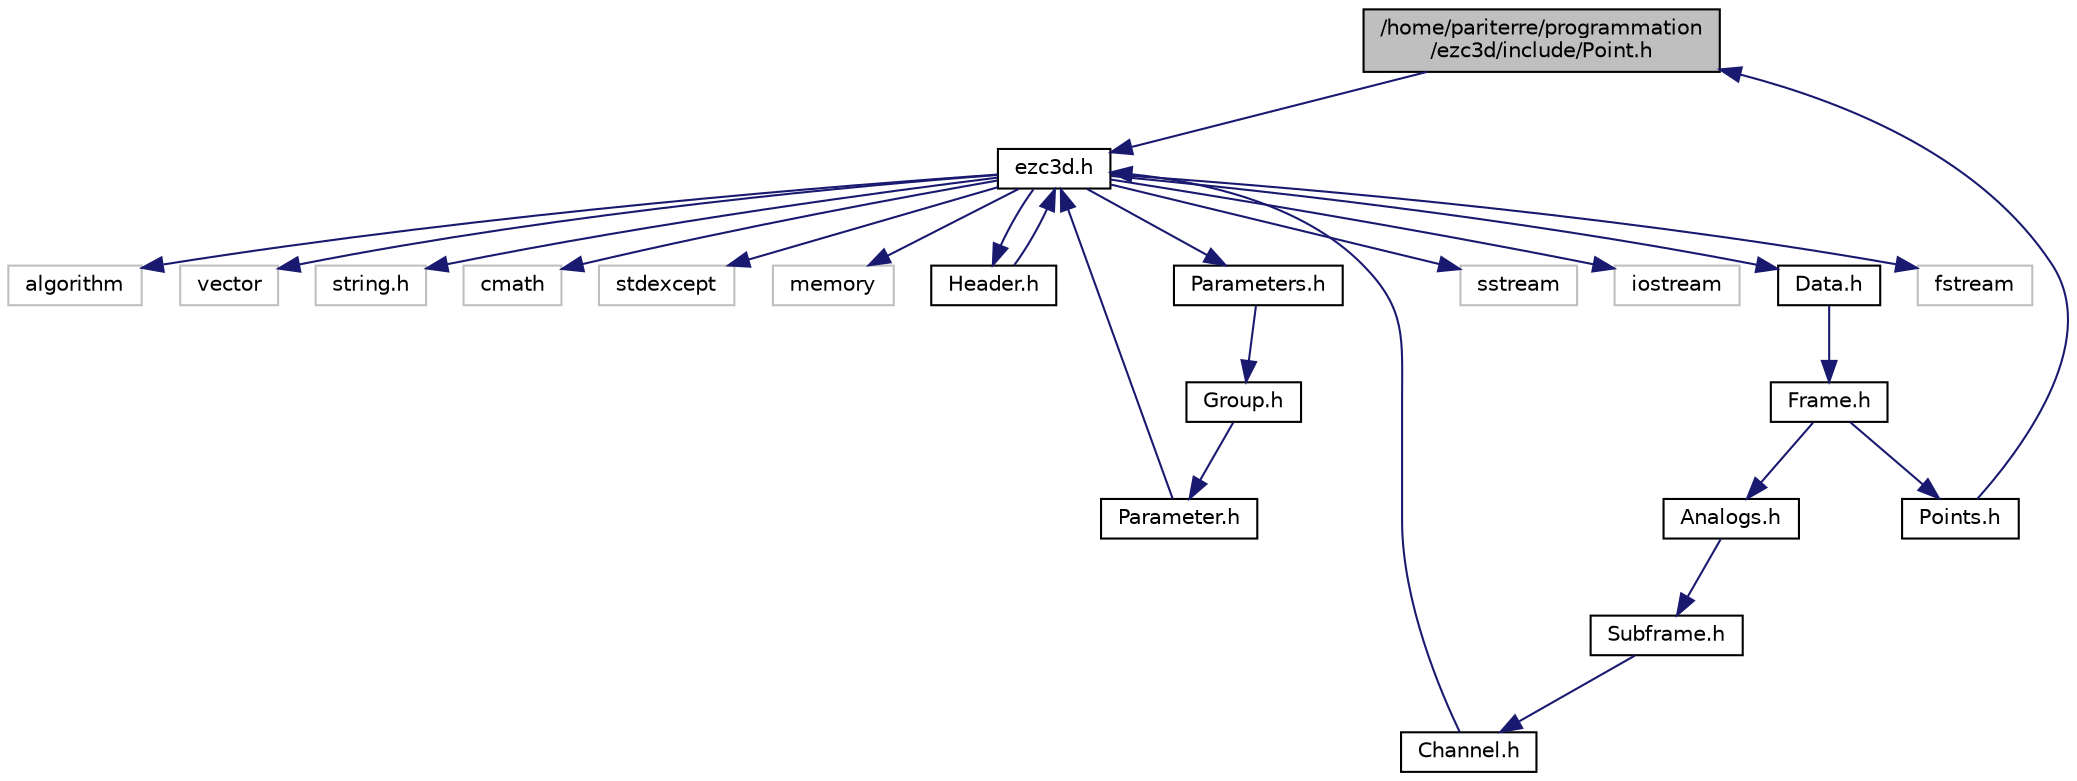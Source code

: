 digraph "/home/pariterre/programmation/ezc3d/include/Point.h"
{
  edge [fontname="Helvetica",fontsize="10",labelfontname="Helvetica",labelfontsize="10"];
  node [fontname="Helvetica",fontsize="10",shape=record];
  Node0 [label="/home/pariterre/programmation\l/ezc3d/include/Point.h",height=0.2,width=0.4,color="black", fillcolor="grey75", style="filled", fontcolor="black"];
  Node0 -> Node1 [color="midnightblue",fontsize="10",style="solid",fontname="Helvetica"];
  Node1 [label="ezc3d.h",height=0.2,width=0.4,color="black", fillcolor="white", style="filled",URL="$ezc3d_8h.html",tooltip="Declaration of ezc3d class. "];
  Node1 -> Node2 [color="midnightblue",fontsize="10",style="solid",fontname="Helvetica"];
  Node2 [label="sstream",height=0.2,width=0.4,color="grey75", fillcolor="white", style="filled"];
  Node1 -> Node3 [color="midnightblue",fontsize="10",style="solid",fontname="Helvetica"];
  Node3 [label="iostream",height=0.2,width=0.4,color="grey75", fillcolor="white", style="filled"];
  Node1 -> Node4 [color="midnightblue",fontsize="10",style="solid",fontname="Helvetica"];
  Node4 [label="fstream",height=0.2,width=0.4,color="grey75", fillcolor="white", style="filled"];
  Node1 -> Node5 [color="midnightblue",fontsize="10",style="solid",fontname="Helvetica"];
  Node5 [label="algorithm",height=0.2,width=0.4,color="grey75", fillcolor="white", style="filled"];
  Node1 -> Node6 [color="midnightblue",fontsize="10",style="solid",fontname="Helvetica"];
  Node6 [label="vector",height=0.2,width=0.4,color="grey75", fillcolor="white", style="filled"];
  Node1 -> Node7 [color="midnightblue",fontsize="10",style="solid",fontname="Helvetica"];
  Node7 [label="string.h",height=0.2,width=0.4,color="grey75", fillcolor="white", style="filled"];
  Node1 -> Node8 [color="midnightblue",fontsize="10",style="solid",fontname="Helvetica"];
  Node8 [label="cmath",height=0.2,width=0.4,color="grey75", fillcolor="white", style="filled"];
  Node1 -> Node9 [color="midnightblue",fontsize="10",style="solid",fontname="Helvetica"];
  Node9 [label="stdexcept",height=0.2,width=0.4,color="grey75", fillcolor="white", style="filled"];
  Node1 -> Node10 [color="midnightblue",fontsize="10",style="solid",fontname="Helvetica"];
  Node10 [label="memory",height=0.2,width=0.4,color="grey75", fillcolor="white", style="filled"];
  Node1 -> Node11 [color="midnightblue",fontsize="10",style="solid",fontname="Helvetica"];
  Node11 [label="Header.h",height=0.2,width=0.4,color="black", fillcolor="white", style="filled",URL="$Header_8h.html",tooltip="Declaration of Header class. "];
  Node11 -> Node1 [color="midnightblue",fontsize="10",style="solid",fontname="Helvetica"];
  Node1 -> Node12 [color="midnightblue",fontsize="10",style="solid",fontname="Helvetica"];
  Node12 [label="Data.h",height=0.2,width=0.4,color="black", fillcolor="white", style="filled",URL="$Data_8h.html",tooltip="Declaration of data class. "];
  Node12 -> Node13 [color="midnightblue",fontsize="10",style="solid",fontname="Helvetica"];
  Node13 [label="Frame.h",height=0.2,width=0.4,color="black", fillcolor="white", style="filled",URL="$Frame_8h.html",tooltip="Declaration of Frame class. "];
  Node13 -> Node14 [color="midnightblue",fontsize="10",style="solid",fontname="Helvetica"];
  Node14 [label="Points.h",height=0.2,width=0.4,color="black", fillcolor="white", style="filled",URL="$Points_8h.html",tooltip="Declaration of Points class. "];
  Node14 -> Node0 [color="midnightblue",fontsize="10",style="solid",fontname="Helvetica"];
  Node13 -> Node15 [color="midnightblue",fontsize="10",style="solid",fontname="Helvetica"];
  Node15 [label="Analogs.h",height=0.2,width=0.4,color="black", fillcolor="white", style="filled",URL="$Analogs_8h.html",tooltip="Declaration of Analogs class. "];
  Node15 -> Node16 [color="midnightblue",fontsize="10",style="solid",fontname="Helvetica"];
  Node16 [label="Subframe.h",height=0.2,width=0.4,color="black", fillcolor="white", style="filled",URL="$Subframe_8h.html",tooltip="Declaration of Subframe class. "];
  Node16 -> Node17 [color="midnightblue",fontsize="10",style="solid",fontname="Helvetica"];
  Node17 [label="Channel.h",height=0.2,width=0.4,color="black", fillcolor="white", style="filled",URL="$Channel_8h.html",tooltip="Declaration of Channel class. "];
  Node17 -> Node1 [color="midnightblue",fontsize="10",style="solid",fontname="Helvetica"];
  Node1 -> Node18 [color="midnightblue",fontsize="10",style="solid",fontname="Helvetica"];
  Node18 [label="Parameters.h",height=0.2,width=0.4,color="black", fillcolor="white", style="filled",URL="$Parameters_8h_source.html"];
  Node18 -> Node19 [color="midnightblue",fontsize="10",style="solid",fontname="Helvetica"];
  Node19 [label="Group.h",height=0.2,width=0.4,color="black", fillcolor="white", style="filled",URL="$Group_8h.html",tooltip="Declaration of Group class. "];
  Node19 -> Node20 [color="midnightblue",fontsize="10",style="solid",fontname="Helvetica"];
  Node20 [label="Parameter.h",height=0.2,width=0.4,color="black", fillcolor="white", style="filled",URL="$Parameter_8h.html",tooltip="Declaration of Parameter class. "];
  Node20 -> Node1 [color="midnightblue",fontsize="10",style="solid",fontname="Helvetica"];
}
